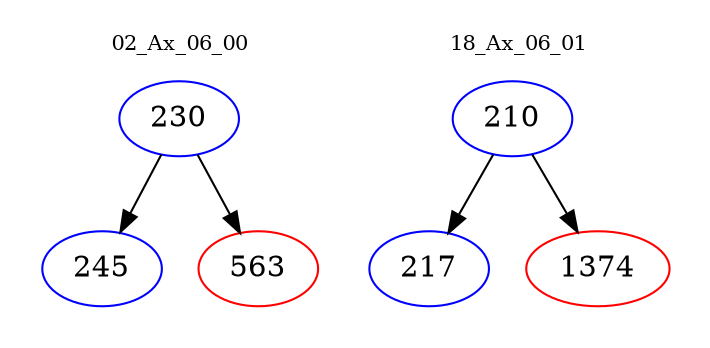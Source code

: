 digraph{
subgraph cluster_0 {
color = white
label = "02_Ax_06_00";
fontsize=10;
T0_230 [label="230", color="blue"]
T0_230 -> T0_245 [color="black"]
T0_245 [label="245", color="blue"]
T0_230 -> T0_563 [color="black"]
T0_563 [label="563", color="red"]
}
subgraph cluster_1 {
color = white
label = "18_Ax_06_01";
fontsize=10;
T1_210 [label="210", color="blue"]
T1_210 -> T1_217 [color="black"]
T1_217 [label="217", color="blue"]
T1_210 -> T1_1374 [color="black"]
T1_1374 [label="1374", color="red"]
}
}
